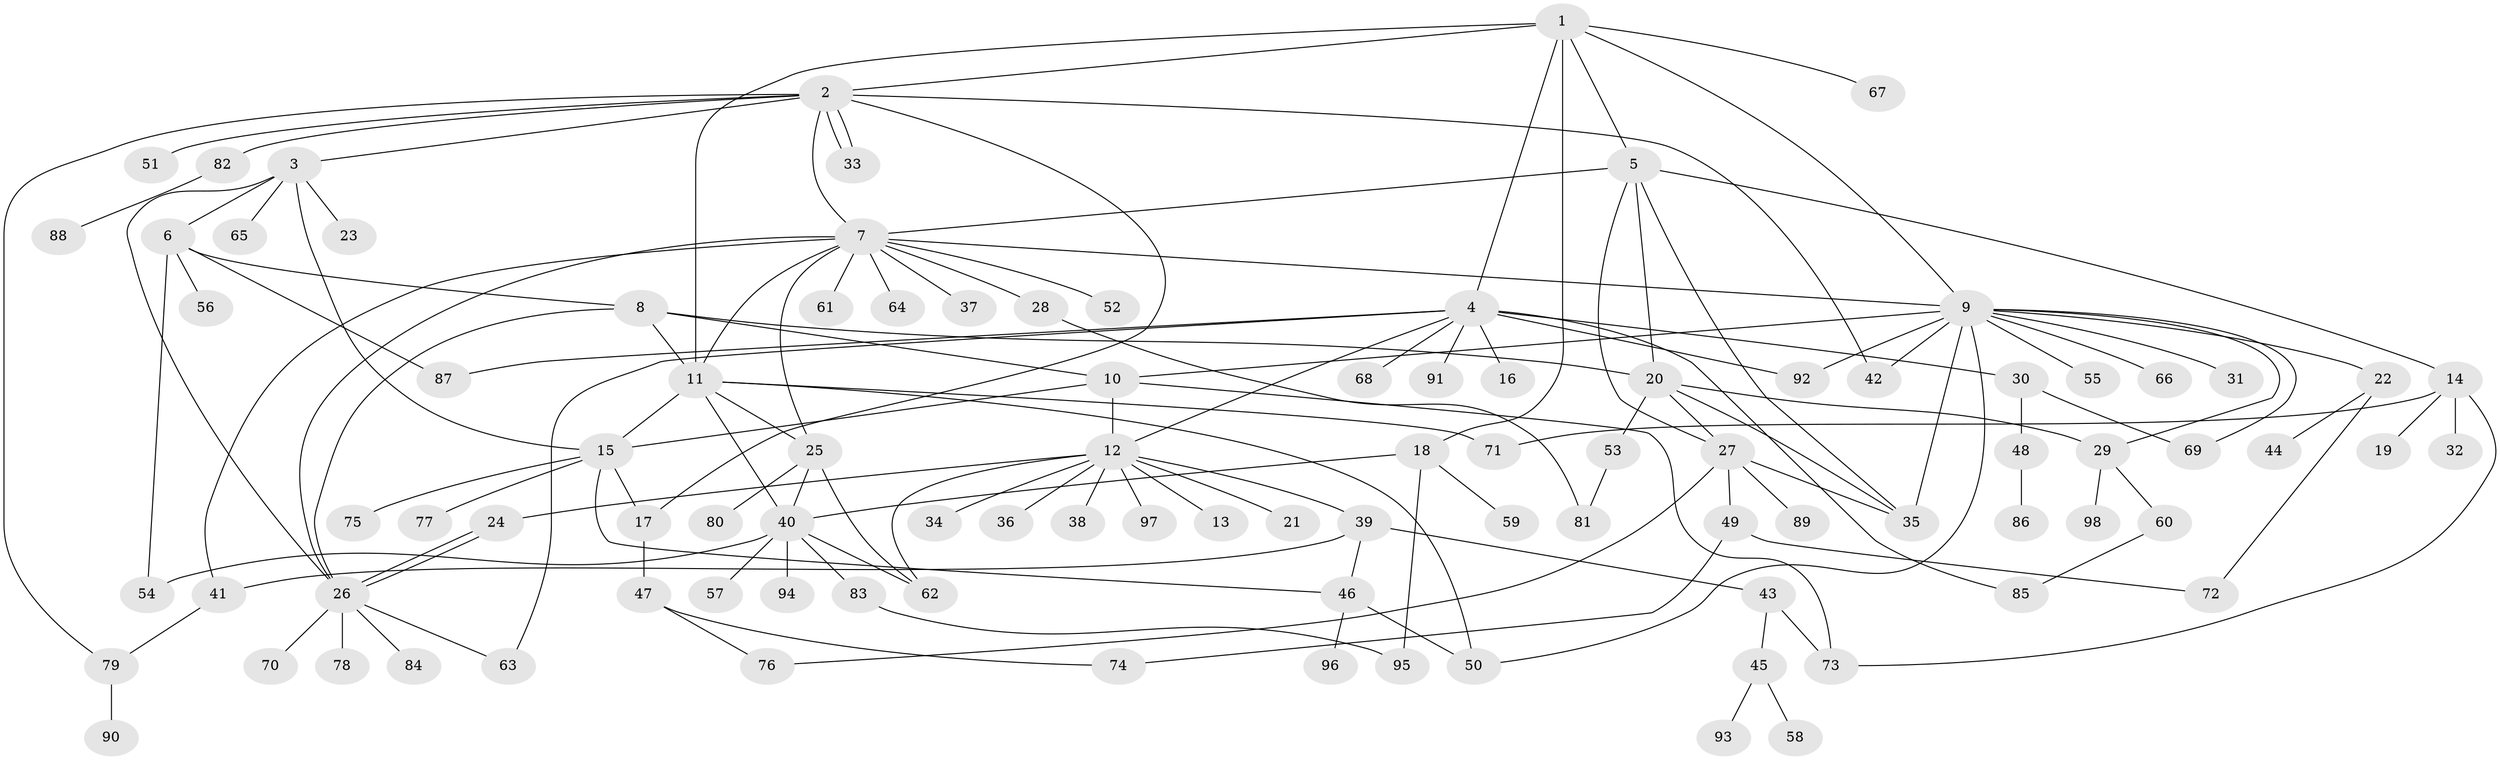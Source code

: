 // coarse degree distribution, {9: 0.02702702702702703, 19: 0.013513513513513514, 5: 0.05405405405405406, 6: 0.04054054054054054, 11: 0.013513513513513514, 14: 0.013513513513513514, 10: 0.013513513513513514, 1: 0.43243243243243246, 3: 0.12162162162162163, 7: 0.04054054054054054, 4: 0.013513513513513514, 8: 0.013513513513513514, 2: 0.20270270270270271}
// Generated by graph-tools (version 1.1) at 2025/51/02/27/25 19:51:57]
// undirected, 98 vertices, 142 edges
graph export_dot {
graph [start="1"]
  node [color=gray90,style=filled];
  1;
  2;
  3;
  4;
  5;
  6;
  7;
  8;
  9;
  10;
  11;
  12;
  13;
  14;
  15;
  16;
  17;
  18;
  19;
  20;
  21;
  22;
  23;
  24;
  25;
  26;
  27;
  28;
  29;
  30;
  31;
  32;
  33;
  34;
  35;
  36;
  37;
  38;
  39;
  40;
  41;
  42;
  43;
  44;
  45;
  46;
  47;
  48;
  49;
  50;
  51;
  52;
  53;
  54;
  55;
  56;
  57;
  58;
  59;
  60;
  61;
  62;
  63;
  64;
  65;
  66;
  67;
  68;
  69;
  70;
  71;
  72;
  73;
  74;
  75;
  76;
  77;
  78;
  79;
  80;
  81;
  82;
  83;
  84;
  85;
  86;
  87;
  88;
  89;
  90;
  91;
  92;
  93;
  94;
  95;
  96;
  97;
  98;
  1 -- 2;
  1 -- 4;
  1 -- 5;
  1 -- 9;
  1 -- 11;
  1 -- 18;
  1 -- 67;
  2 -- 3;
  2 -- 7;
  2 -- 17;
  2 -- 33;
  2 -- 33;
  2 -- 42;
  2 -- 51;
  2 -- 79;
  2 -- 82;
  3 -- 6;
  3 -- 15;
  3 -- 23;
  3 -- 26;
  3 -- 65;
  4 -- 12;
  4 -- 16;
  4 -- 30;
  4 -- 63;
  4 -- 68;
  4 -- 85;
  4 -- 87;
  4 -- 91;
  4 -- 92;
  5 -- 7;
  5 -- 14;
  5 -- 20;
  5 -- 27;
  5 -- 35;
  6 -- 8;
  6 -- 54;
  6 -- 56;
  6 -- 87;
  7 -- 9;
  7 -- 11;
  7 -- 25;
  7 -- 26;
  7 -- 28;
  7 -- 37;
  7 -- 41;
  7 -- 52;
  7 -- 61;
  7 -- 64;
  8 -- 10;
  8 -- 11;
  8 -- 20;
  8 -- 26;
  9 -- 10;
  9 -- 22;
  9 -- 29;
  9 -- 31;
  9 -- 35;
  9 -- 42;
  9 -- 50;
  9 -- 55;
  9 -- 66;
  9 -- 69;
  9 -- 92;
  10 -- 12;
  10 -- 15;
  10 -- 73;
  11 -- 15;
  11 -- 25;
  11 -- 40;
  11 -- 50;
  11 -- 71;
  12 -- 13;
  12 -- 21;
  12 -- 24;
  12 -- 34;
  12 -- 36;
  12 -- 38;
  12 -- 39;
  12 -- 62;
  12 -- 97;
  14 -- 19;
  14 -- 32;
  14 -- 71;
  14 -- 73;
  15 -- 17;
  15 -- 46;
  15 -- 75;
  15 -- 77;
  17 -- 47;
  18 -- 40;
  18 -- 59;
  18 -- 95;
  20 -- 27;
  20 -- 29;
  20 -- 35;
  20 -- 53;
  22 -- 44;
  22 -- 72;
  24 -- 26;
  24 -- 26;
  25 -- 40;
  25 -- 62;
  25 -- 80;
  26 -- 63;
  26 -- 70;
  26 -- 78;
  26 -- 84;
  27 -- 35;
  27 -- 49;
  27 -- 76;
  27 -- 89;
  28 -- 81;
  29 -- 60;
  29 -- 98;
  30 -- 48;
  30 -- 69;
  39 -- 41;
  39 -- 43;
  39 -- 46;
  40 -- 54;
  40 -- 57;
  40 -- 62;
  40 -- 83;
  40 -- 94;
  41 -- 79;
  43 -- 45;
  43 -- 73;
  45 -- 58;
  45 -- 93;
  46 -- 50;
  46 -- 96;
  47 -- 74;
  47 -- 76;
  48 -- 86;
  49 -- 72;
  49 -- 74;
  53 -- 81;
  60 -- 85;
  79 -- 90;
  82 -- 88;
  83 -- 95;
}
